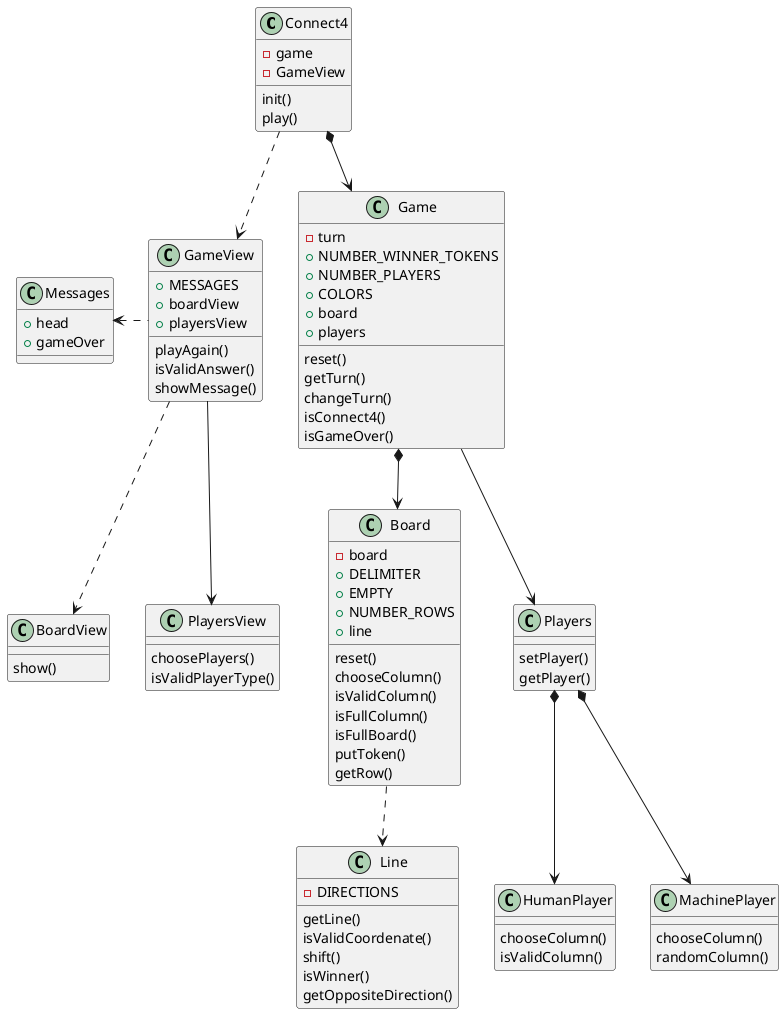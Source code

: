 @startuml "Classes Diagram"

class Connect4 {
  - game
  - GameView

  init()
  play()
}
class Game {
  - turn
  + NUMBER_WINNER_TOKENS
  + NUMBER_PLAYERS
  + COLORS
  + board
  + players

  reset()
  getTurn()
  changeTurn()
  isConnect4()
  isGameOver()
}
class GameView {
  + MESSAGES
  + boardView
  + playersView

  playAgain()
  isValidAnswer()
  showMessage()
}
class Board {
  - board
  + DELIMITER
  + EMPTY
  + NUMBER_ROWS
  + line

  reset()
  chooseColumn()
  isValidColumn()
  isFullColumn()
  isFullBoard()
  putToken()
  getRow()
}
class BoardView {
  show()
}
class Players {
  setPlayer()
  getPlayer()
}
class PlayersView {
  choosePlayers()
  isValidPlayerType()
}
class HumanPlayer {
  chooseColumn()
  isValidColumn()
}
class MachinePlayer {
  chooseColumn()
  randomColumn()
}
class Line {
  - DIRECTIONS

  getLine()
  isValidCoordenate()
  shift()
  isWinner()
  getOppositeDirection()
}
class Messages {
  + head
  + gameOver
}

Connect4 *--> Game
Connect4 ..> GameView
Game --> Players
Game *--> Board
GameView ..> BoardView
GameView --> PlayersView
Messages <. GameView
Board ..> Line
Players *--> HumanPlayer
Players *--> MachinePlayer

@enduml